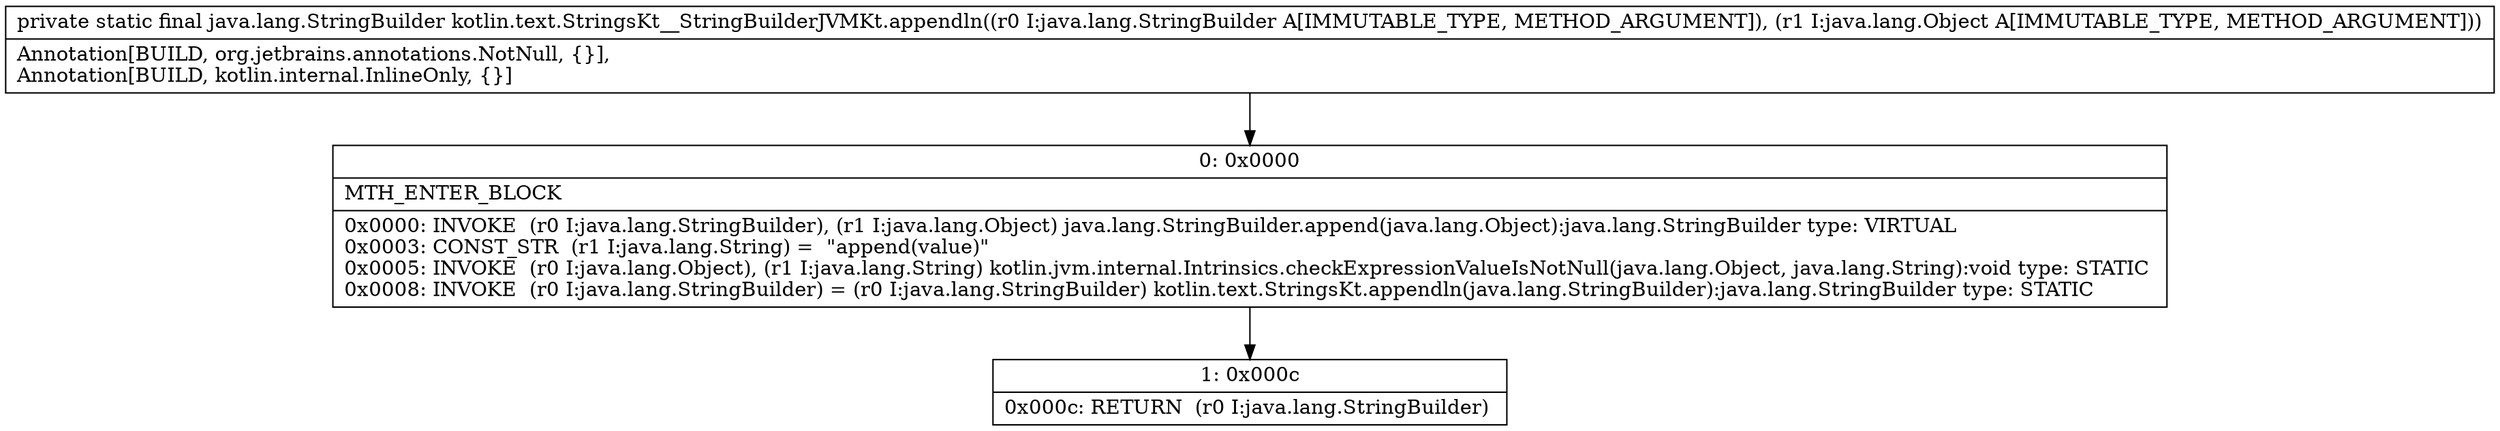 digraph "CFG forkotlin.text.StringsKt__StringBuilderJVMKt.appendln(Ljava\/lang\/StringBuilder;Ljava\/lang\/Object;)Ljava\/lang\/StringBuilder;" {
Node_0 [shape=record,label="{0\:\ 0x0000|MTH_ENTER_BLOCK\l|0x0000: INVOKE  (r0 I:java.lang.StringBuilder), (r1 I:java.lang.Object) java.lang.StringBuilder.append(java.lang.Object):java.lang.StringBuilder type: VIRTUAL \l0x0003: CONST_STR  (r1 I:java.lang.String) =  \"append(value)\" \l0x0005: INVOKE  (r0 I:java.lang.Object), (r1 I:java.lang.String) kotlin.jvm.internal.Intrinsics.checkExpressionValueIsNotNull(java.lang.Object, java.lang.String):void type: STATIC \l0x0008: INVOKE  (r0 I:java.lang.StringBuilder) = (r0 I:java.lang.StringBuilder) kotlin.text.StringsKt.appendln(java.lang.StringBuilder):java.lang.StringBuilder type: STATIC \l}"];
Node_1 [shape=record,label="{1\:\ 0x000c|0x000c: RETURN  (r0 I:java.lang.StringBuilder) \l}"];
MethodNode[shape=record,label="{private static final java.lang.StringBuilder kotlin.text.StringsKt__StringBuilderJVMKt.appendln((r0 I:java.lang.StringBuilder A[IMMUTABLE_TYPE, METHOD_ARGUMENT]), (r1 I:java.lang.Object A[IMMUTABLE_TYPE, METHOD_ARGUMENT]))  | Annotation[BUILD, org.jetbrains.annotations.NotNull, \{\}], \lAnnotation[BUILD, kotlin.internal.InlineOnly, \{\}]\l}"];
MethodNode -> Node_0;
Node_0 -> Node_1;
}

